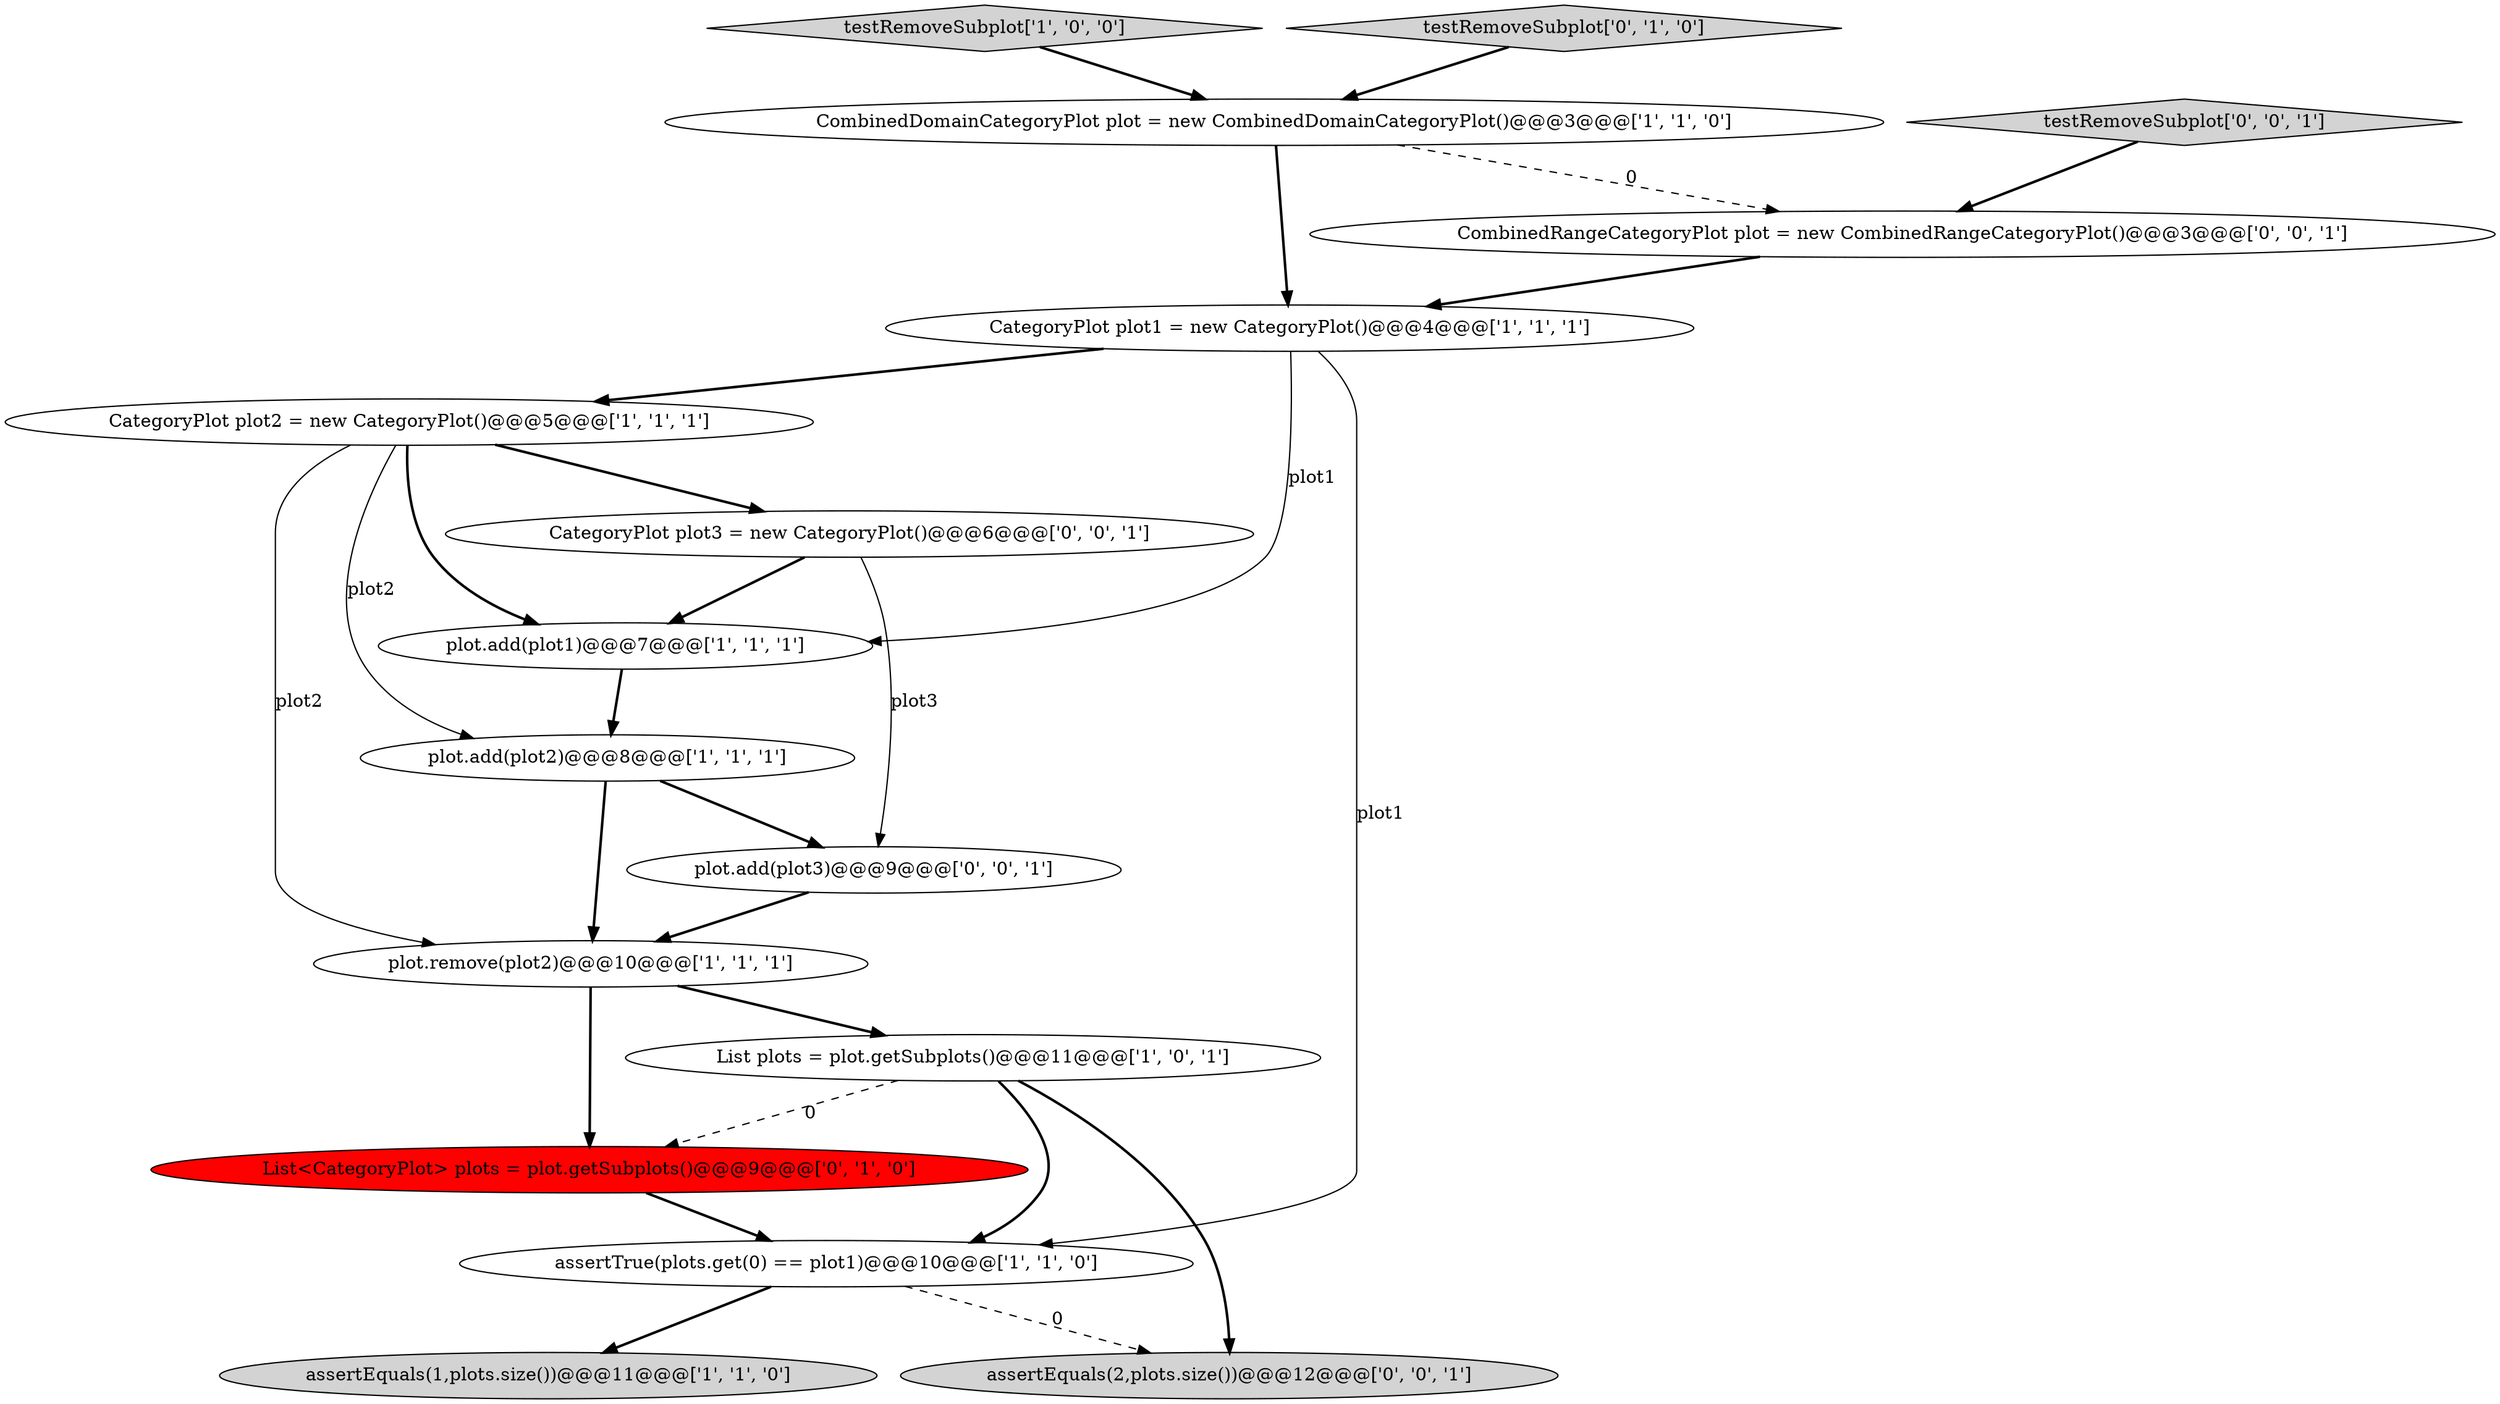 digraph {
3 [style = filled, label = "assertEquals(1,plots.size())@@@11@@@['1', '1', '0']", fillcolor = lightgray, shape = ellipse image = "AAA0AAABBB1BBB"];
6 [style = filled, label = "List plots = plot.getSubplots()@@@11@@@['1', '0', '1']", fillcolor = white, shape = ellipse image = "AAA0AAABBB1BBB"];
9 [style = filled, label = "CategoryPlot plot1 = new CategoryPlot()@@@4@@@['1', '1', '1']", fillcolor = white, shape = ellipse image = "AAA0AAABBB1BBB"];
2 [style = filled, label = "CategoryPlot plot2 = new CategoryPlot()@@@5@@@['1', '1', '1']", fillcolor = white, shape = ellipse image = "AAA0AAABBB1BBB"];
7 [style = filled, label = "plot.remove(plot2)@@@10@@@['1', '1', '1']", fillcolor = white, shape = ellipse image = "AAA0AAABBB1BBB"];
15 [style = filled, label = "testRemoveSubplot['0', '0', '1']", fillcolor = lightgray, shape = diamond image = "AAA0AAABBB3BBB"];
8 [style = filled, label = "testRemoveSubplot['1', '0', '0']", fillcolor = lightgray, shape = diamond image = "AAA0AAABBB1BBB"];
16 [style = filled, label = "assertEquals(2,plots.size())@@@12@@@['0', '0', '1']", fillcolor = lightgray, shape = ellipse image = "AAA0AAABBB3BBB"];
14 [style = filled, label = "CategoryPlot plot3 = new CategoryPlot()@@@6@@@['0', '0', '1']", fillcolor = white, shape = ellipse image = "AAA0AAABBB3BBB"];
13 [style = filled, label = "plot.add(plot3)@@@9@@@['0', '0', '1']", fillcolor = white, shape = ellipse image = "AAA0AAABBB3BBB"];
11 [style = filled, label = "List<CategoryPlot> plots = plot.getSubplots()@@@9@@@['0', '1', '0']", fillcolor = red, shape = ellipse image = "AAA1AAABBB2BBB"];
5 [style = filled, label = "assertTrue(plots.get(0) == plot1)@@@10@@@['1', '1', '0']", fillcolor = white, shape = ellipse image = "AAA0AAABBB1BBB"];
1 [style = filled, label = "CombinedDomainCategoryPlot plot = new CombinedDomainCategoryPlot()@@@3@@@['1', '1', '0']", fillcolor = white, shape = ellipse image = "AAA0AAABBB1BBB"];
0 [style = filled, label = "plot.add(plot1)@@@7@@@['1', '1', '1']", fillcolor = white, shape = ellipse image = "AAA0AAABBB1BBB"];
4 [style = filled, label = "plot.add(plot2)@@@8@@@['1', '1', '1']", fillcolor = white, shape = ellipse image = "AAA0AAABBB1BBB"];
10 [style = filled, label = "testRemoveSubplot['0', '1', '0']", fillcolor = lightgray, shape = diamond image = "AAA0AAABBB2BBB"];
12 [style = filled, label = "CombinedRangeCategoryPlot plot = new CombinedRangeCategoryPlot()@@@3@@@['0', '0', '1']", fillcolor = white, shape = ellipse image = "AAA0AAABBB3BBB"];
5->3 [style = bold, label=""];
7->11 [style = bold, label=""];
9->2 [style = bold, label=""];
4->13 [style = bold, label=""];
6->11 [style = dashed, label="0"];
2->4 [style = solid, label="plot2"];
12->9 [style = bold, label=""];
4->7 [style = bold, label=""];
1->9 [style = bold, label=""];
5->16 [style = dashed, label="0"];
8->1 [style = bold, label=""];
1->12 [style = dashed, label="0"];
6->5 [style = bold, label=""];
11->5 [style = bold, label=""];
2->0 [style = bold, label=""];
14->0 [style = bold, label=""];
0->4 [style = bold, label=""];
6->16 [style = bold, label=""];
13->7 [style = bold, label=""];
2->14 [style = bold, label=""];
7->6 [style = bold, label=""];
9->0 [style = solid, label="plot1"];
15->12 [style = bold, label=""];
9->5 [style = solid, label="plot1"];
10->1 [style = bold, label=""];
2->7 [style = solid, label="plot2"];
14->13 [style = solid, label="plot3"];
}
